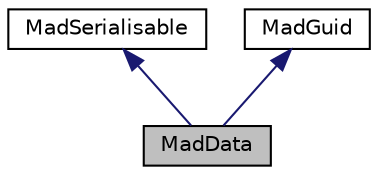 digraph "MadData"
{
  edge [fontname="Helvetica",fontsize="10",labelfontname="Helvetica",labelfontsize="10"];
  node [fontname="Helvetica",fontsize="10",shape=record];
  Node1 [label="MadData",height=0.2,width=0.4,color="black", fillcolor="grey75", style="filled" fontcolor="black"];
  Node2 -> Node1 [dir="back",color="midnightblue",fontsize="10",style="solid",fontname="Helvetica"];
  Node2 [label="MadSerialisable",height=0.2,width=0.4,color="black", fillcolor="white", style="filled",URL="$class_mad_serialisable.html"];
  Node3 -> Node1 [dir="back",color="midnightblue",fontsize="10",style="solid",fontname="Helvetica"];
  Node3 [label="MadGuid",height=0.2,width=0.4,color="black", fillcolor="white", style="filled",URL="$class_mad_guid.html",tooltip="The MadGuid class An abstract base class that has a Globally Unique Identifier (GUID) to represent a ..."];
}
